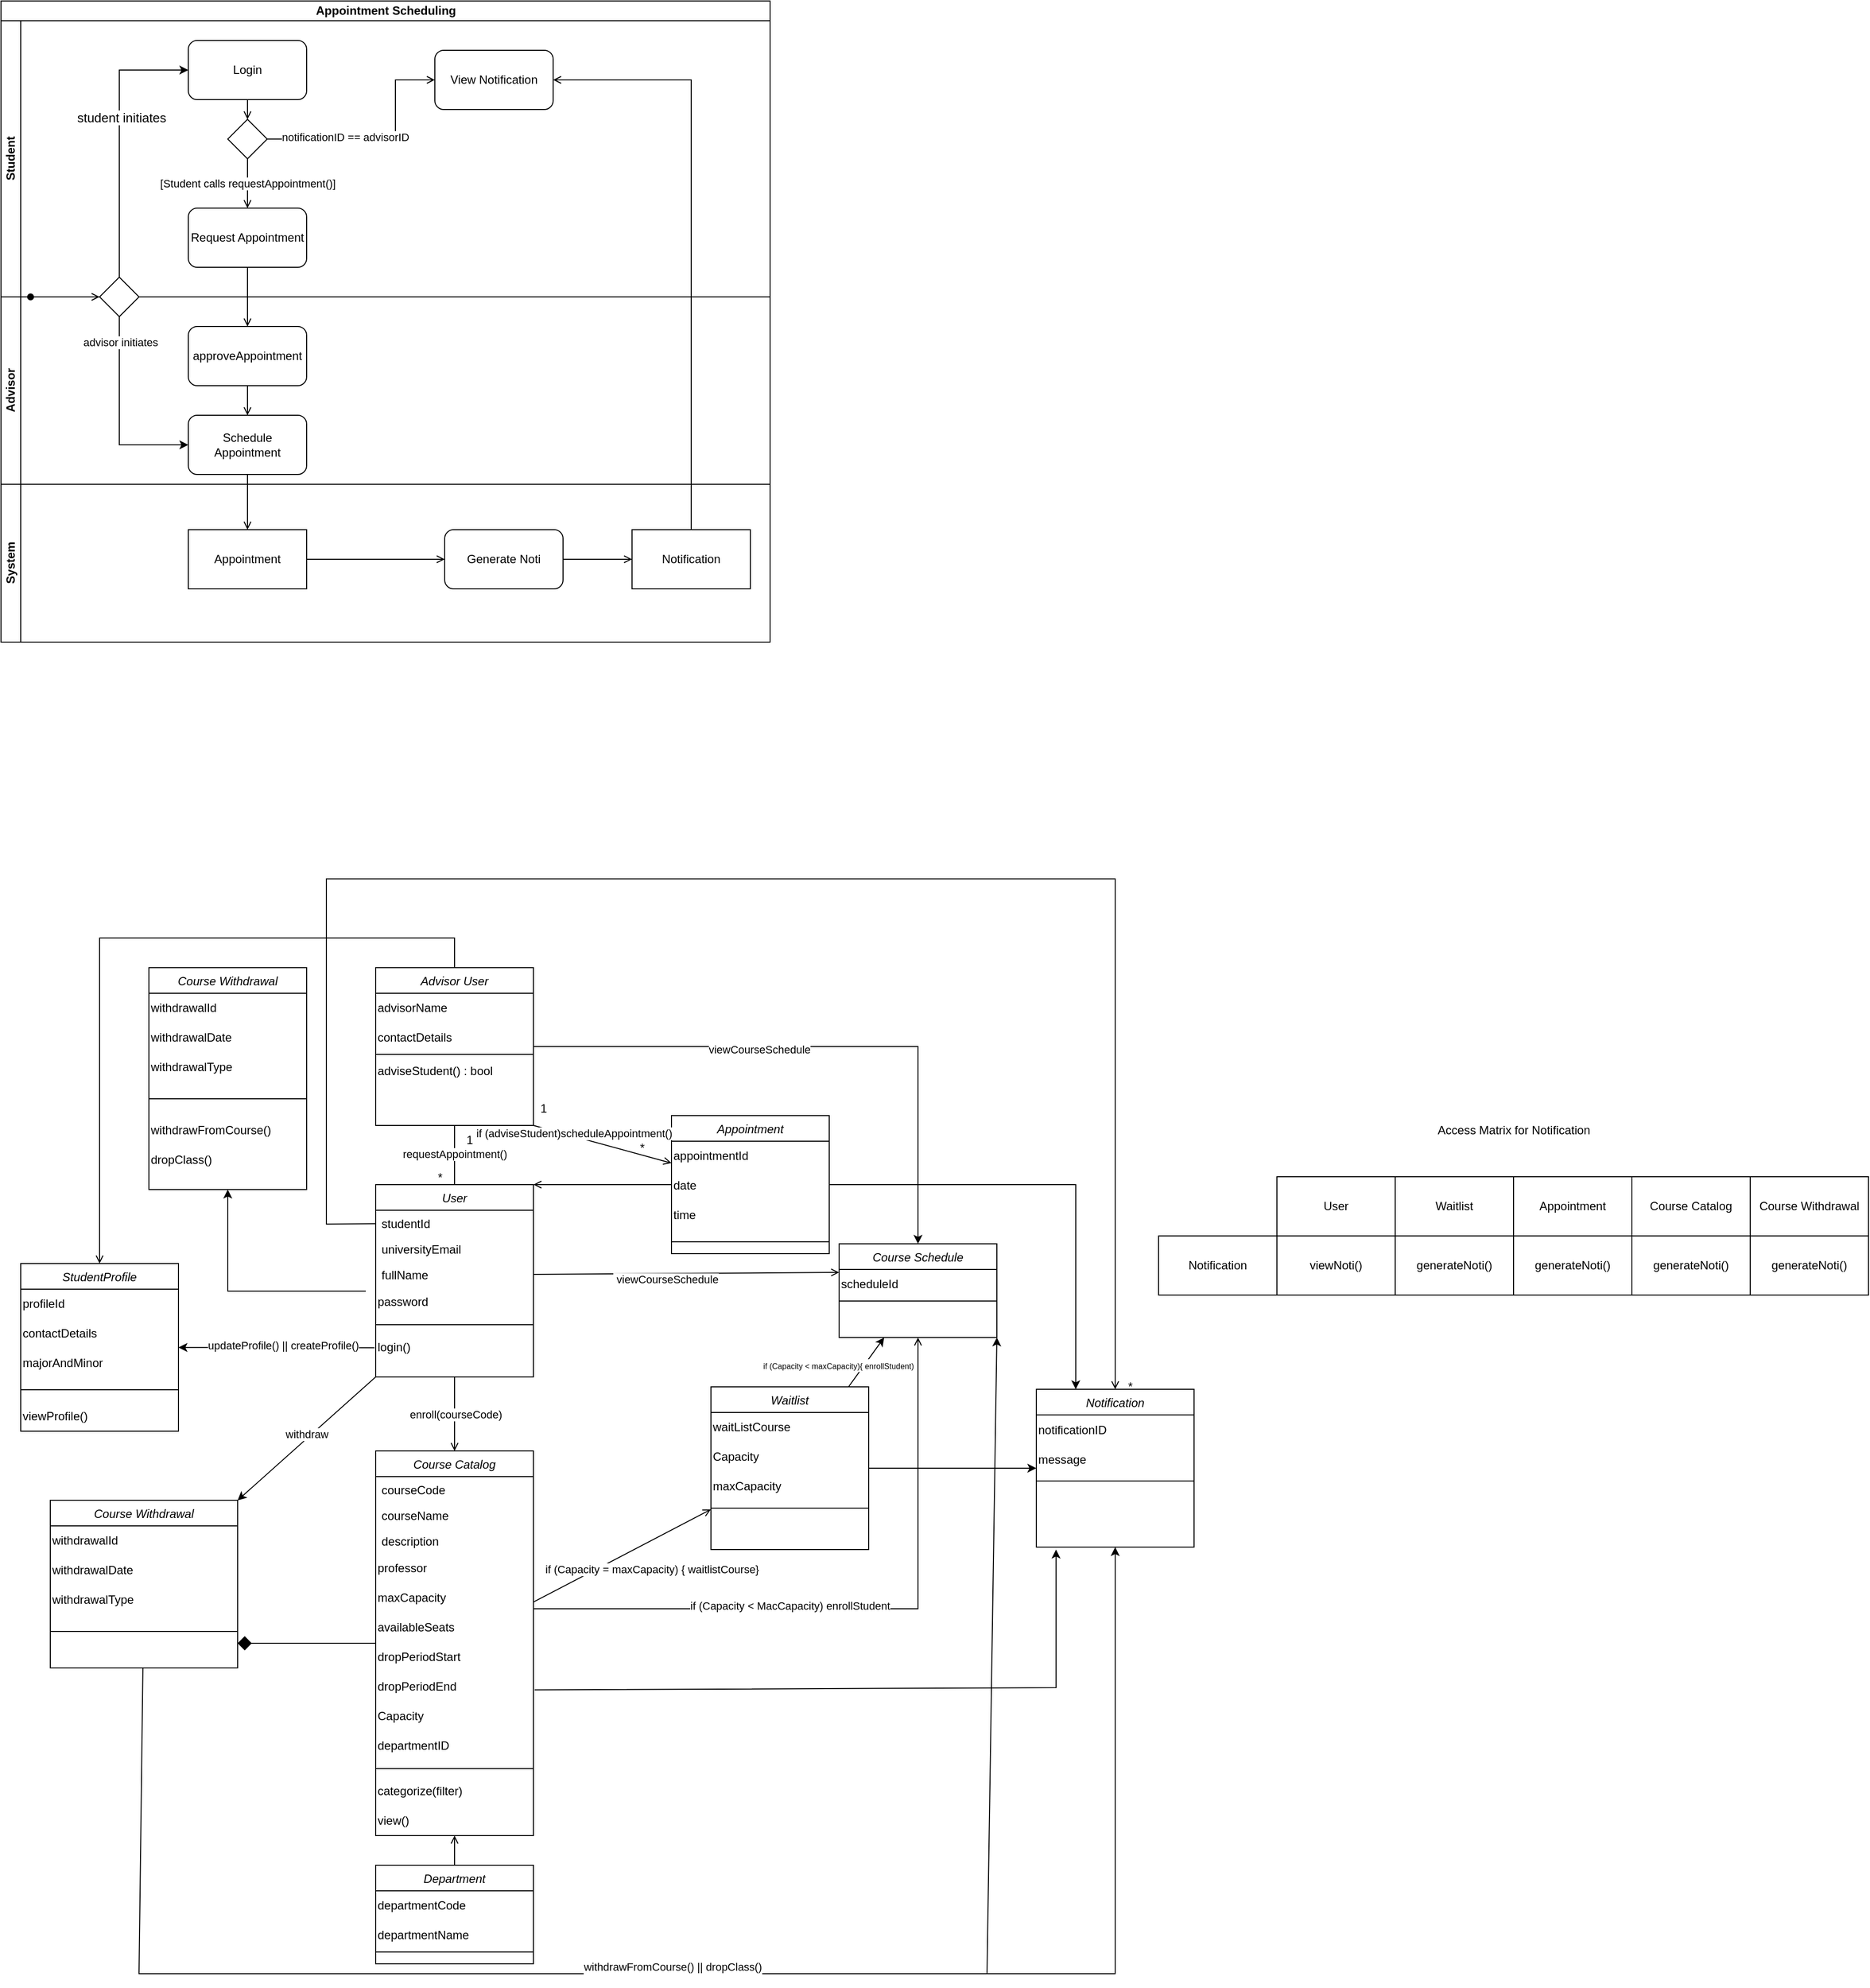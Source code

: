 <mxfile version="22.0.3" type="github">
  <diagram id="C5RBs43oDa-KdzZeNtuy" name="Page-1">
    <mxGraphModel dx="2115" dy="3198" grid="1" gridSize="10" guides="1" tooltips="1" connect="1" arrows="1" fold="1" page="1" pageScale="1" pageWidth="827" pageHeight="1169" math="0" shadow="0">
      <root>
        <mxCell id="WIyWlLk6GJQsqaUBKTNV-0" />
        <mxCell id="WIyWlLk6GJQsqaUBKTNV-1" parent="WIyWlLk6GJQsqaUBKTNV-0" />
        <mxCell id="_iBIzwe4cGZ4-WOvdbni-287" value="Notification" style="whiteSpace=wrap;html=1;" vertex="1" parent="WIyWlLk6GJQsqaUBKTNV-1">
          <mxGeometry x="414" y="-78" width="120" height="60" as="geometry" />
        </mxCell>
        <mxCell id="_iBIzwe4cGZ4-WOvdbni-288" value="User" style="whiteSpace=wrap;html=1;" vertex="1" parent="WIyWlLk6GJQsqaUBKTNV-1">
          <mxGeometry x="534" y="-138" width="120" height="60" as="geometry" />
        </mxCell>
        <mxCell id="_iBIzwe4cGZ4-WOvdbni-292" value="viewNoti()" style="whiteSpace=wrap;html=1;" vertex="1" parent="WIyWlLk6GJQsqaUBKTNV-1">
          <mxGeometry x="534" y="-78" width="120" height="60" as="geometry" />
        </mxCell>
        <mxCell id="_iBIzwe4cGZ4-WOvdbni-293" value="Waitlist" style="whiteSpace=wrap;html=1;" vertex="1" parent="WIyWlLk6GJQsqaUBKTNV-1">
          <mxGeometry x="654" y="-138" width="120" height="60" as="geometry" />
        </mxCell>
        <mxCell id="_iBIzwe4cGZ4-WOvdbni-294" value="generateNoti()" style="whiteSpace=wrap;html=1;" vertex="1" parent="WIyWlLk6GJQsqaUBKTNV-1">
          <mxGeometry x="654" y="-78" width="120" height="60" as="geometry" />
        </mxCell>
        <mxCell id="_iBIzwe4cGZ4-WOvdbni-295" value="Appointment" style="whiteSpace=wrap;html=1;" vertex="1" parent="WIyWlLk6GJQsqaUBKTNV-1">
          <mxGeometry x="774" y="-138" width="120" height="60" as="geometry" />
        </mxCell>
        <mxCell id="_iBIzwe4cGZ4-WOvdbni-296" value="generateNoti()" style="whiteSpace=wrap;html=1;" vertex="1" parent="WIyWlLk6GJQsqaUBKTNV-1">
          <mxGeometry x="774" y="-78" width="120" height="60" as="geometry" />
        </mxCell>
        <mxCell id="_iBIzwe4cGZ4-WOvdbni-297" value="Course Catalog" style="whiteSpace=wrap;html=1;" vertex="1" parent="WIyWlLk6GJQsqaUBKTNV-1">
          <mxGeometry x="894" y="-138" width="120" height="60" as="geometry" />
        </mxCell>
        <mxCell id="_iBIzwe4cGZ4-WOvdbni-298" value="generateNoti()" style="whiteSpace=wrap;html=1;" vertex="1" parent="WIyWlLk6GJQsqaUBKTNV-1">
          <mxGeometry x="894" y="-78" width="120" height="60" as="geometry" />
        </mxCell>
        <mxCell id="_iBIzwe4cGZ4-WOvdbni-305" value="Course Withdrawal" style="whiteSpace=wrap;html=1;" vertex="1" parent="WIyWlLk6GJQsqaUBKTNV-1">
          <mxGeometry x="1014" y="-138" width="120" height="60" as="geometry" />
        </mxCell>
        <mxCell id="_iBIzwe4cGZ4-WOvdbni-306" value="generateNoti()" style="whiteSpace=wrap;html=1;" vertex="1" parent="WIyWlLk6GJQsqaUBKTNV-1">
          <mxGeometry x="1014" y="-78" width="120" height="60" as="geometry" />
        </mxCell>
        <mxCell id="_iBIzwe4cGZ4-WOvdbni-309" value="Access Matrix for Notification" style="text;html=1;align=center;verticalAlign=middle;resizable=0;points=[];autosize=1;strokeColor=none;fillColor=none;" vertex="1" parent="WIyWlLk6GJQsqaUBKTNV-1">
          <mxGeometry x="684" y="-200" width="180" height="30" as="geometry" />
        </mxCell>
        <mxCell id="_iBIzwe4cGZ4-WOvdbni-310" value="Appointment Scheduling" style="swimlane;childLayout=stackLayout;resizeParent=1;resizeParentMax=0;horizontal=1;startSize=20;horizontalStack=0;html=1;" vertex="1" parent="WIyWlLk6GJQsqaUBKTNV-1">
          <mxGeometry x="-760" y="-1330" width="780" height="650" as="geometry" />
        </mxCell>
        <mxCell id="_iBIzwe4cGZ4-WOvdbni-322" value="" style="endArrow=open;html=1;rounded=0;endFill=0;" edge="1" parent="_iBIzwe4cGZ4-WOvdbni-310" source="_iBIzwe4cGZ4-WOvdbni-315" target="_iBIzwe4cGZ4-WOvdbni-321">
          <mxGeometry width="50" height="50" relative="1" as="geometry">
            <mxPoint x="250" y="250" as="sourcePoint" />
            <mxPoint x="370" y="90" as="targetPoint" />
          </mxGeometry>
        </mxCell>
        <mxCell id="_iBIzwe4cGZ4-WOvdbni-330" value="" style="endArrow=open;html=1;rounded=0;endFill=0;" edge="1" parent="_iBIzwe4cGZ4-WOvdbni-310" source="_iBIzwe4cGZ4-WOvdbni-328" target="_iBIzwe4cGZ4-WOvdbni-329">
          <mxGeometry width="50" height="50" relative="1" as="geometry">
            <mxPoint x="340" y="110" as="sourcePoint" />
            <mxPoint x="700" y="70" as="targetPoint" />
            <Array as="points">
              <mxPoint x="700" y="80" />
            </Array>
          </mxGeometry>
        </mxCell>
        <mxCell id="_iBIzwe4cGZ4-WOvdbni-311" value="Student" style="swimlane;startSize=20;horizontal=0;html=1;" vertex="1" parent="_iBIzwe4cGZ4-WOvdbni-310">
          <mxGeometry y="20" width="780" height="280" as="geometry" />
        </mxCell>
        <mxCell id="_iBIzwe4cGZ4-WOvdbni-315" value="Request Appointment" style="rounded=1;whiteSpace=wrap;html=1;" vertex="1" parent="_iBIzwe4cGZ4-WOvdbni-311">
          <mxGeometry x="190" y="190" width="120" height="60" as="geometry" />
        </mxCell>
        <mxCell id="_iBIzwe4cGZ4-WOvdbni-320" value="Login" style="rounded=1;whiteSpace=wrap;html=1;" vertex="1" parent="_iBIzwe4cGZ4-WOvdbni-311">
          <mxGeometry x="190" y="20" width="120" height="60" as="geometry" />
        </mxCell>
        <mxCell id="_iBIzwe4cGZ4-WOvdbni-318" value="" style="endArrow=open;html=1;rounded=0;endFill=0;" edge="1" parent="_iBIzwe4cGZ4-WOvdbni-311" source="_iBIzwe4cGZ4-WOvdbni-320">
          <mxGeometry width="50" height="50" relative="1" as="geometry">
            <mxPoint x="540" y="340" as="sourcePoint" />
            <mxPoint x="250" y="100" as="targetPoint" />
          </mxGeometry>
        </mxCell>
        <mxCell id="_iBIzwe4cGZ4-WOvdbni-329" value="View Notification" style="rounded=1;whiteSpace=wrap;html=1;" vertex="1" parent="_iBIzwe4cGZ4-WOvdbni-311">
          <mxGeometry x="440" y="30" width="120" height="60" as="geometry" />
        </mxCell>
        <mxCell id="_iBIzwe4cGZ4-WOvdbni-332" value="" style="rhombus;whiteSpace=wrap;html=1;" vertex="1" parent="_iBIzwe4cGZ4-WOvdbni-311">
          <mxGeometry x="230" y="100" width="40" height="40" as="geometry" />
        </mxCell>
        <mxCell id="_iBIzwe4cGZ4-WOvdbni-333" value="[Student calls requestAppointment()]" style="endArrow=open;html=1;rounded=0;exitX=0.5;exitY=1;exitDx=0;exitDy=0;endFill=0;" edge="1" parent="_iBIzwe4cGZ4-WOvdbni-311" source="_iBIzwe4cGZ4-WOvdbni-332" target="_iBIzwe4cGZ4-WOvdbni-315">
          <mxGeometry width="50" height="50" relative="1" as="geometry">
            <mxPoint x="350" y="100" as="sourcePoint" />
            <mxPoint x="400" y="100" as="targetPoint" />
            <mxPoint as="offset" />
          </mxGeometry>
        </mxCell>
        <mxCell id="_iBIzwe4cGZ4-WOvdbni-334" value="" style="endArrow=open;html=1;rounded=0;exitX=1;exitY=0.5;exitDx=0;exitDy=0;endFill=0;" edge="1" parent="_iBIzwe4cGZ4-WOvdbni-311" source="_iBIzwe4cGZ4-WOvdbni-332" target="_iBIzwe4cGZ4-WOvdbni-329">
          <mxGeometry width="50" height="50" relative="1" as="geometry">
            <mxPoint x="360" y="110" as="sourcePoint" />
            <mxPoint x="400" y="50" as="targetPoint" />
            <Array as="points">
              <mxPoint x="400" y="120" />
              <mxPoint x="400" y="60" />
            </Array>
          </mxGeometry>
        </mxCell>
        <mxCell id="_iBIzwe4cGZ4-WOvdbni-335" value="notificationID == advisorID" style="edgeLabel;html=1;align=center;verticalAlign=middle;resizable=0;points=[];" vertex="1" connectable="0" parent="_iBIzwe4cGZ4-WOvdbni-334">
          <mxGeometry x="-0.315" y="2" relative="1" as="geometry">
            <mxPoint as="offset" />
          </mxGeometry>
        </mxCell>
        <mxCell id="_iBIzwe4cGZ4-WOvdbni-312" value="Advisor" style="swimlane;startSize=20;horizontal=0;html=1;" vertex="1" parent="_iBIzwe4cGZ4-WOvdbni-310">
          <mxGeometry y="300" width="780" height="190" as="geometry" />
        </mxCell>
        <mxCell id="_iBIzwe4cGZ4-WOvdbni-321" value="approveAppointment" style="rounded=1;whiteSpace=wrap;html=1;" vertex="1" parent="_iBIzwe4cGZ4-WOvdbni-312">
          <mxGeometry x="190" y="30" width="120" height="60" as="geometry" />
        </mxCell>
        <mxCell id="_iBIzwe4cGZ4-WOvdbni-314" value="" style="endArrow=open;html=1;rounded=0;startArrow=oval;startFill=1;endFill=0;" edge="1" parent="_iBIzwe4cGZ4-WOvdbni-312">
          <mxGeometry width="50" height="50" relative="1" as="geometry">
            <mxPoint x="30" as="sourcePoint" />
            <mxPoint x="100" as="targetPoint" />
          </mxGeometry>
        </mxCell>
        <mxCell id="_iBIzwe4cGZ4-WOvdbni-452" value="" style="rhombus;whiteSpace=wrap;html=1;" vertex="1" parent="_iBIzwe4cGZ4-WOvdbni-312">
          <mxGeometry x="100" y="-20" width="40" height="40" as="geometry" />
        </mxCell>
        <mxCell id="_iBIzwe4cGZ4-WOvdbni-455" value="" style="endArrow=classic;html=1;rounded=0;exitX=0.5;exitY=1;exitDx=0;exitDy=0;" edge="1" parent="_iBIzwe4cGZ4-WOvdbni-312" source="_iBIzwe4cGZ4-WOvdbni-452" target="_iBIzwe4cGZ4-WOvdbni-459">
          <mxGeometry width="50" height="50" relative="1" as="geometry">
            <mxPoint x="450" y="-10" as="sourcePoint" />
            <mxPoint x="150" y="70" as="targetPoint" />
            <Array as="points">
              <mxPoint x="120" y="150" />
            </Array>
          </mxGeometry>
        </mxCell>
        <mxCell id="_iBIzwe4cGZ4-WOvdbni-456" value="advisor initiates" style="edgeLabel;html=1;align=center;verticalAlign=middle;resizable=0;points=[];" vertex="1" connectable="0" parent="_iBIzwe4cGZ4-WOvdbni-455">
          <mxGeometry x="-0.742" y="1" relative="1" as="geometry">
            <mxPoint as="offset" />
          </mxGeometry>
        </mxCell>
        <mxCell id="_iBIzwe4cGZ4-WOvdbni-459" value="Schedule Appointment" style="rounded=1;whiteSpace=wrap;html=1;" vertex="1" parent="_iBIzwe4cGZ4-WOvdbni-312">
          <mxGeometry x="190" y="120" width="120" height="60" as="geometry" />
        </mxCell>
        <mxCell id="_iBIzwe4cGZ4-WOvdbni-323" value="" style="endArrow=open;html=1;rounded=0;endFill=0;" edge="1" parent="_iBIzwe4cGZ4-WOvdbni-312" source="_iBIzwe4cGZ4-WOvdbni-321" target="_iBIzwe4cGZ4-WOvdbni-459">
          <mxGeometry width="50" height="50" relative="1" as="geometry">
            <mxPoint x="340" y="80" as="sourcePoint" />
            <mxPoint x="250" y="120" as="targetPoint" />
          </mxGeometry>
        </mxCell>
        <mxCell id="_iBIzwe4cGZ4-WOvdbni-313" value="System" style="swimlane;startSize=20;horizontal=0;html=1;" vertex="1" parent="_iBIzwe4cGZ4-WOvdbni-310">
          <mxGeometry y="490" width="780" height="160" as="geometry" />
        </mxCell>
        <mxCell id="_iBIzwe4cGZ4-WOvdbni-324" value="Appointment" style="rounded=0;whiteSpace=wrap;html=1;" vertex="1" parent="_iBIzwe4cGZ4-WOvdbni-313">
          <mxGeometry x="190" y="46" width="120" height="60" as="geometry" />
        </mxCell>
        <mxCell id="_iBIzwe4cGZ4-WOvdbni-326" value="Generate Noti" style="rounded=1;whiteSpace=wrap;html=1;" vertex="1" parent="_iBIzwe4cGZ4-WOvdbni-313">
          <mxGeometry x="450" y="46" width="120" height="60" as="geometry" />
        </mxCell>
        <mxCell id="_iBIzwe4cGZ4-WOvdbni-328" value="Notification" style="whiteSpace=wrap;html=1;" vertex="1" parent="_iBIzwe4cGZ4-WOvdbni-313">
          <mxGeometry x="640" y="46" width="120" height="60" as="geometry" />
        </mxCell>
        <mxCell id="_iBIzwe4cGZ4-WOvdbni-325" value="" style="endArrow=open;html=1;rounded=0;exitX=1;exitY=0.5;exitDx=0;exitDy=0;endFill=0;entryX=0;entryY=0.5;entryDx=0;entryDy=0;" edge="1" parent="_iBIzwe4cGZ4-WOvdbni-313" source="_iBIzwe4cGZ4-WOvdbni-324" target="_iBIzwe4cGZ4-WOvdbni-326">
          <mxGeometry width="50" height="50" relative="1" as="geometry">
            <mxPoint x="580" y="-44" as="sourcePoint" />
            <mxPoint x="450" y="56" as="targetPoint" />
          </mxGeometry>
        </mxCell>
        <mxCell id="_iBIzwe4cGZ4-WOvdbni-327" value="" style="endArrow=open;html=1;rounded=0;exitX=1;exitY=0.5;exitDx=0;exitDy=0;endFill=0;entryX=0;entryY=0.5;entryDx=0;entryDy=0;" edge="1" parent="_iBIzwe4cGZ4-WOvdbni-313" source="_iBIzwe4cGZ4-WOvdbni-326" target="_iBIzwe4cGZ4-WOvdbni-328">
          <mxGeometry width="50" height="50" relative="1" as="geometry">
            <mxPoint x="580" y="36" as="sourcePoint" />
            <mxPoint x="640" y="56" as="targetPoint" />
          </mxGeometry>
        </mxCell>
        <mxCell id="_iBIzwe4cGZ4-WOvdbni-453" value="" style="endArrow=classic;html=1;rounded=0;exitX=0.5;exitY=0;exitDx=0;exitDy=0;" edge="1" parent="_iBIzwe4cGZ4-WOvdbni-310" source="_iBIzwe4cGZ4-WOvdbni-452" target="_iBIzwe4cGZ4-WOvdbni-320">
          <mxGeometry width="50" height="50" relative="1" as="geometry">
            <mxPoint x="450" y="300" as="sourcePoint" />
            <mxPoint x="120" y="60" as="targetPoint" />
            <Array as="points">
              <mxPoint x="120" y="70" />
            </Array>
          </mxGeometry>
        </mxCell>
        <mxCell id="_iBIzwe4cGZ4-WOvdbni-454" value="&lt;font style=&quot;font-size: 13px;&quot;&gt;student initiates&lt;/font&gt;" style="edgeLabel;html=1;align=center;verticalAlign=middle;resizable=0;points=[];" vertex="1" connectable="0" parent="_iBIzwe4cGZ4-WOvdbni-453">
          <mxGeometry x="0.161" y="-2" relative="1" as="geometry">
            <mxPoint as="offset" />
          </mxGeometry>
        </mxCell>
        <mxCell id="_iBIzwe4cGZ4-WOvdbni-461" value="" style="endArrow=open;html=1;rounded=0;endFill=0;" edge="1" parent="_iBIzwe4cGZ4-WOvdbni-310" source="_iBIzwe4cGZ4-WOvdbni-459" target="_iBIzwe4cGZ4-WOvdbni-324">
          <mxGeometry width="50" height="50" relative="1" as="geometry">
            <mxPoint x="249.5" y="490" as="sourcePoint" />
            <mxPoint x="249.5" y="550" as="targetPoint" />
          </mxGeometry>
        </mxCell>
        <mxCell id="_iBIzwe4cGZ4-WOvdbni-337" value="User" style="swimlane;fontStyle=2;align=center;verticalAlign=top;childLayout=stackLayout;horizontal=1;startSize=26;horizontalStack=0;resizeParent=1;resizeLast=0;collapsible=1;marginBottom=0;rounded=0;shadow=0;strokeWidth=1;" vertex="1" parent="WIyWlLk6GJQsqaUBKTNV-1">
          <mxGeometry x="-380" y="-130" width="160" height="195" as="geometry">
            <mxRectangle x="230" y="140" width="160" height="26" as="alternateBounds" />
          </mxGeometry>
        </mxCell>
        <mxCell id="_iBIzwe4cGZ4-WOvdbni-338" value="studentId" style="text;align=left;verticalAlign=top;spacingLeft=4;spacingRight=4;overflow=hidden;rotatable=0;points=[[0,0.5],[1,0.5]];portConstraint=eastwest;" vertex="1" parent="_iBIzwe4cGZ4-WOvdbni-337">
          <mxGeometry y="26" width="160" height="26" as="geometry" />
        </mxCell>
        <mxCell id="_iBIzwe4cGZ4-WOvdbni-339" value="universityEmail" style="text;align=left;verticalAlign=top;spacingLeft=4;spacingRight=4;overflow=hidden;rotatable=0;points=[[0,0.5],[1,0.5]];portConstraint=eastwest;rounded=0;shadow=0;html=0;" vertex="1" parent="_iBIzwe4cGZ4-WOvdbni-337">
          <mxGeometry y="52" width="160" height="26" as="geometry" />
        </mxCell>
        <mxCell id="_iBIzwe4cGZ4-WOvdbni-340" value="fullName" style="text;align=left;verticalAlign=top;spacingLeft=4;spacingRight=4;overflow=hidden;rotatable=0;points=[[0,0.5],[1,0.5]];portConstraint=eastwest;rounded=0;shadow=0;html=0;" vertex="1" parent="_iBIzwe4cGZ4-WOvdbni-337">
          <mxGeometry y="78" width="160" height="26" as="geometry" />
        </mxCell>
        <mxCell id="_iBIzwe4cGZ4-WOvdbni-341" value="password" style="text;html=1;align=left;verticalAlign=middle;resizable=0;points=[];autosize=1;strokeColor=none;fillColor=none;" vertex="1" parent="_iBIzwe4cGZ4-WOvdbni-337">
          <mxGeometry y="104" width="160" height="30" as="geometry" />
        </mxCell>
        <mxCell id="_iBIzwe4cGZ4-WOvdbni-342" value="" style="line;html=1;strokeWidth=1;align=left;verticalAlign=middle;spacingTop=-1;spacingLeft=3;spacingRight=3;rotatable=0;labelPosition=right;points=[];portConstraint=eastwest;" vertex="1" parent="_iBIzwe4cGZ4-WOvdbni-337">
          <mxGeometry y="134" width="160" height="16" as="geometry" />
        </mxCell>
        <mxCell id="_iBIzwe4cGZ4-WOvdbni-343" value="login()" style="text;html=1;align=left;verticalAlign=middle;resizable=0;points=[];autosize=1;strokeColor=none;fillColor=none;" vertex="1" parent="_iBIzwe4cGZ4-WOvdbni-337">
          <mxGeometry y="150" width="160" height="30" as="geometry" />
        </mxCell>
        <mxCell id="_iBIzwe4cGZ4-WOvdbni-344" value="Advisor User" style="swimlane;fontStyle=2;align=center;verticalAlign=top;childLayout=stackLayout;horizontal=1;startSize=26;horizontalStack=0;resizeParent=1;resizeLast=0;collapsible=1;marginBottom=0;rounded=0;shadow=0;strokeWidth=1;" vertex="1" parent="WIyWlLk6GJQsqaUBKTNV-1">
          <mxGeometry x="-380" y="-350" width="160" height="160" as="geometry">
            <mxRectangle x="230" y="140" width="160" height="26" as="alternateBounds" />
          </mxGeometry>
        </mxCell>
        <mxCell id="_iBIzwe4cGZ4-WOvdbni-345" value="advisorName" style="text;html=1;align=left;verticalAlign=middle;resizable=0;points=[];autosize=1;strokeColor=none;fillColor=none;" vertex="1" parent="_iBIzwe4cGZ4-WOvdbni-344">
          <mxGeometry y="26" width="160" height="30" as="geometry" />
        </mxCell>
        <mxCell id="_iBIzwe4cGZ4-WOvdbni-346" value="contactDetails" style="text;html=1;align=left;verticalAlign=middle;resizable=0;points=[];autosize=1;strokeColor=none;fillColor=none;" vertex="1" parent="_iBIzwe4cGZ4-WOvdbni-344">
          <mxGeometry y="56" width="160" height="30" as="geometry" />
        </mxCell>
        <mxCell id="_iBIzwe4cGZ4-WOvdbni-347" value="" style="line;html=1;strokeWidth=1;align=left;verticalAlign=middle;spacingTop=-1;spacingLeft=3;spacingRight=3;rotatable=0;labelPosition=right;points=[];portConstraint=eastwest;" vertex="1" parent="_iBIzwe4cGZ4-WOvdbni-344">
          <mxGeometry y="86" width="160" height="4" as="geometry" />
        </mxCell>
        <mxCell id="_iBIzwe4cGZ4-WOvdbni-348" value="adviseStudent() : bool" style="text;html=1;align=left;verticalAlign=middle;resizable=0;points=[];autosize=1;strokeColor=none;fillColor=none;" vertex="1" parent="_iBIzwe4cGZ4-WOvdbni-344">
          <mxGeometry y="90" width="160" height="30" as="geometry" />
        </mxCell>
        <mxCell id="_iBIzwe4cGZ4-WOvdbni-349" value="" style="endArrow=none;html=1;rounded=0;endFill=0;" edge="1" parent="WIyWlLk6GJQsqaUBKTNV-1" source="_iBIzwe4cGZ4-WOvdbni-337" target="_iBIzwe4cGZ4-WOvdbni-344">
          <mxGeometry width="50" height="50" relative="1" as="geometry">
            <mxPoint x="-330" y="-140" as="sourcePoint" />
            <mxPoint x="-300.83" y="-210" as="targetPoint" />
          </mxGeometry>
        </mxCell>
        <mxCell id="_iBIzwe4cGZ4-WOvdbni-350" value="requestAppointment()" style="edgeLabel;html=1;align=center;verticalAlign=middle;resizable=0;points=[];" vertex="1" connectable="0" parent="_iBIzwe4cGZ4-WOvdbni-349">
          <mxGeometry x="0.041" relative="1" as="geometry">
            <mxPoint as="offset" />
          </mxGeometry>
        </mxCell>
        <mxCell id="_iBIzwe4cGZ4-WOvdbni-351" value="1" style="text;html=1;align=center;verticalAlign=middle;resizable=0;points=[];autosize=1;strokeColor=none;fillColor=none;" vertex="1" parent="WIyWlLk6GJQsqaUBKTNV-1">
          <mxGeometry x="-300" y="-190" width="30" height="30" as="geometry" />
        </mxCell>
        <mxCell id="_iBIzwe4cGZ4-WOvdbni-352" value="Course Schedule" style="swimlane;fontStyle=2;align=center;verticalAlign=top;childLayout=stackLayout;horizontal=1;startSize=26;horizontalStack=0;resizeParent=1;resizeLast=0;collapsible=1;marginBottom=0;rounded=0;shadow=0;strokeWidth=1;" vertex="1" parent="WIyWlLk6GJQsqaUBKTNV-1">
          <mxGeometry x="90" y="-70" width="160" height="95" as="geometry">
            <mxRectangle x="230" y="140" width="160" height="26" as="alternateBounds" />
          </mxGeometry>
        </mxCell>
        <mxCell id="_iBIzwe4cGZ4-WOvdbni-353" value="scheduleId" style="text;html=1;align=left;verticalAlign=middle;resizable=0;points=[];autosize=1;strokeColor=none;fillColor=none;" vertex="1" parent="_iBIzwe4cGZ4-WOvdbni-352">
          <mxGeometry y="26" width="160" height="30" as="geometry" />
        </mxCell>
        <mxCell id="_iBIzwe4cGZ4-WOvdbni-354" value="" style="line;html=1;strokeWidth=1;align=left;verticalAlign=middle;spacingTop=-1;spacingLeft=3;spacingRight=3;rotatable=0;labelPosition=right;points=[];portConstraint=eastwest;" vertex="1" parent="_iBIzwe4cGZ4-WOvdbni-352">
          <mxGeometry y="56" width="160" height="4" as="geometry" />
        </mxCell>
        <mxCell id="_iBIzwe4cGZ4-WOvdbni-356" value="" style="endArrow=open;html=1;rounded=0;endFill=0;exitX=1;exitY=0.5;exitDx=0;exitDy=0;" edge="1" parent="WIyWlLk6GJQsqaUBKTNV-1" source="_iBIzwe4cGZ4-WOvdbni-340">
          <mxGeometry width="50" height="50" relative="1" as="geometry">
            <mxPoint x="40" y="-17" as="sourcePoint" />
            <mxPoint x="90" y="-41" as="targetPoint" />
            <Array as="points" />
          </mxGeometry>
        </mxCell>
        <mxCell id="_iBIzwe4cGZ4-WOvdbni-357" value="&amp;nbsp;viewCourseSchedule" style="edgeLabel;html=1;align=center;verticalAlign=middle;resizable=0;points=[];" vertex="1" connectable="0" parent="_iBIzwe4cGZ4-WOvdbni-356">
          <mxGeometry x="-0.137" y="-6" relative="1" as="geometry">
            <mxPoint as="offset" />
          </mxGeometry>
        </mxCell>
        <mxCell id="_iBIzwe4cGZ4-WOvdbni-359" value="" style="endArrow=classic;html=1;rounded=0;" edge="1" parent="WIyWlLk6GJQsqaUBKTNV-1" source="_iBIzwe4cGZ4-WOvdbni-344" target="_iBIzwe4cGZ4-WOvdbni-352">
          <mxGeometry width="50" height="50" relative="1" as="geometry">
            <mxPoint x="-170" y="-251.818" as="sourcePoint" />
            <mxPoint x="-30" y="-200" as="targetPoint" />
            <Array as="points">
              <mxPoint x="170" y="-270" />
            </Array>
          </mxGeometry>
        </mxCell>
        <mxCell id="_iBIzwe4cGZ4-WOvdbni-466" value="viewCourseSchedule" style="edgeLabel;html=1;align=center;verticalAlign=middle;resizable=0;points=[];" vertex="1" connectable="0" parent="_iBIzwe4cGZ4-WOvdbni-359">
          <mxGeometry x="-0.224" y="-3" relative="1" as="geometry">
            <mxPoint as="offset" />
          </mxGeometry>
        </mxCell>
        <mxCell id="_iBIzwe4cGZ4-WOvdbni-360" value="Course Catalog" style="swimlane;fontStyle=2;align=center;verticalAlign=top;childLayout=stackLayout;horizontal=1;startSize=26;horizontalStack=0;resizeParent=1;resizeLast=0;collapsible=1;marginBottom=0;rounded=0;shadow=0;strokeWidth=1;" vertex="1" parent="WIyWlLk6GJQsqaUBKTNV-1">
          <mxGeometry x="-380" y="140" width="160" height="390" as="geometry">
            <mxRectangle x="230" y="140" width="160" height="26" as="alternateBounds" />
          </mxGeometry>
        </mxCell>
        <mxCell id="_iBIzwe4cGZ4-WOvdbni-361" value="courseCode" style="text;align=left;verticalAlign=top;spacingLeft=4;spacingRight=4;overflow=hidden;rotatable=0;points=[[0,0.5],[1,0.5]];portConstraint=eastwest;" vertex="1" parent="_iBIzwe4cGZ4-WOvdbni-360">
          <mxGeometry y="26" width="160" height="26" as="geometry" />
        </mxCell>
        <mxCell id="_iBIzwe4cGZ4-WOvdbni-362" value="courseName" style="text;align=left;verticalAlign=top;spacingLeft=4;spacingRight=4;overflow=hidden;rotatable=0;points=[[0,0.5],[1,0.5]];portConstraint=eastwest;rounded=0;shadow=0;html=0;" vertex="1" parent="_iBIzwe4cGZ4-WOvdbni-360">
          <mxGeometry y="52" width="160" height="26" as="geometry" />
        </mxCell>
        <mxCell id="_iBIzwe4cGZ4-WOvdbni-363" value="description" style="text;align=left;verticalAlign=top;spacingLeft=4;spacingRight=4;overflow=hidden;rotatable=0;points=[[0,0.5],[1,0.5]];portConstraint=eastwest;rounded=0;shadow=0;html=0;" vertex="1" parent="_iBIzwe4cGZ4-WOvdbni-360">
          <mxGeometry y="78" width="160" height="26" as="geometry" />
        </mxCell>
        <mxCell id="_iBIzwe4cGZ4-WOvdbni-364" value="professor" style="text;html=1;align=left;verticalAlign=middle;resizable=0;points=[];autosize=1;strokeColor=none;fillColor=none;" vertex="1" parent="_iBIzwe4cGZ4-WOvdbni-360">
          <mxGeometry y="104" width="160" height="30" as="geometry" />
        </mxCell>
        <mxCell id="_iBIzwe4cGZ4-WOvdbni-365" value="maxCapacity" style="text;html=1;align=left;verticalAlign=middle;resizable=0;points=[];autosize=1;strokeColor=none;fillColor=none;" vertex="1" parent="_iBIzwe4cGZ4-WOvdbni-360">
          <mxGeometry y="134" width="160" height="30" as="geometry" />
        </mxCell>
        <mxCell id="_iBIzwe4cGZ4-WOvdbni-366" value="availableSeats" style="text;html=1;align=left;verticalAlign=middle;resizable=0;points=[];autosize=1;strokeColor=none;fillColor=none;" vertex="1" parent="_iBIzwe4cGZ4-WOvdbni-360">
          <mxGeometry y="164" width="160" height="30" as="geometry" />
        </mxCell>
        <mxCell id="_iBIzwe4cGZ4-WOvdbni-367" value="dropPeriodStart" style="text;html=1;align=left;verticalAlign=middle;resizable=0;points=[];autosize=1;strokeColor=none;fillColor=none;" vertex="1" parent="_iBIzwe4cGZ4-WOvdbni-360">
          <mxGeometry y="194" width="160" height="30" as="geometry" />
        </mxCell>
        <mxCell id="_iBIzwe4cGZ4-WOvdbni-368" value="dropPeriodEnd" style="text;html=1;align=left;verticalAlign=middle;resizable=0;points=[];autosize=1;strokeColor=none;fillColor=none;" vertex="1" parent="_iBIzwe4cGZ4-WOvdbni-360">
          <mxGeometry y="224" width="160" height="30" as="geometry" />
        </mxCell>
        <mxCell id="_iBIzwe4cGZ4-WOvdbni-369" value="Capacity" style="text;html=1;align=left;verticalAlign=middle;resizable=0;points=[];autosize=1;strokeColor=none;fillColor=none;" vertex="1" parent="_iBIzwe4cGZ4-WOvdbni-360">
          <mxGeometry y="254" width="160" height="30" as="geometry" />
        </mxCell>
        <mxCell id="_iBIzwe4cGZ4-WOvdbni-451" value="departmentID" style="text;html=1;align=left;verticalAlign=middle;resizable=0;points=[];autosize=1;strokeColor=none;fillColor=none;" vertex="1" parent="_iBIzwe4cGZ4-WOvdbni-360">
          <mxGeometry y="284" width="160" height="30" as="geometry" />
        </mxCell>
        <mxCell id="_iBIzwe4cGZ4-WOvdbni-370" value="" style="line;html=1;strokeWidth=1;align=left;verticalAlign=middle;spacingTop=-1;spacingLeft=3;spacingRight=3;rotatable=0;labelPosition=right;points=[];portConstraint=eastwest;" vertex="1" parent="_iBIzwe4cGZ4-WOvdbni-360">
          <mxGeometry y="314" width="160" height="16" as="geometry" />
        </mxCell>
        <mxCell id="_iBIzwe4cGZ4-WOvdbni-371" value="categorize(filter)" style="text;html=1;align=left;verticalAlign=middle;resizable=0;points=[];autosize=1;strokeColor=none;fillColor=none;" vertex="1" parent="_iBIzwe4cGZ4-WOvdbni-360">
          <mxGeometry y="330" width="160" height="30" as="geometry" />
        </mxCell>
        <mxCell id="_iBIzwe4cGZ4-WOvdbni-462" value="view()" style="text;html=1;align=left;verticalAlign=middle;resizable=0;points=[];autosize=1;strokeColor=none;fillColor=none;" vertex="1" parent="_iBIzwe4cGZ4-WOvdbni-360">
          <mxGeometry y="360" width="160" height="30" as="geometry" />
        </mxCell>
        <mxCell id="_iBIzwe4cGZ4-WOvdbni-372" value="" style="endArrow=open;html=1;rounded=0;endFill=0;" edge="1" parent="WIyWlLk6GJQsqaUBKTNV-1" source="_iBIzwe4cGZ4-WOvdbni-337" target="_iBIzwe4cGZ4-WOvdbni-360">
          <mxGeometry width="50" height="50" relative="1" as="geometry">
            <mxPoint x="-640" y="10" as="sourcePoint" />
            <mxPoint x="-390" y="45" as="targetPoint" />
          </mxGeometry>
        </mxCell>
        <mxCell id="_iBIzwe4cGZ4-WOvdbni-373" value="enroll(courseCode)" style="edgeLabel;html=1;align=center;verticalAlign=middle;resizable=0;points=[];" vertex="1" connectable="0" parent="_iBIzwe4cGZ4-WOvdbni-372">
          <mxGeometry x="0.016" y="1" relative="1" as="geometry">
            <mxPoint as="offset" />
          </mxGeometry>
        </mxCell>
        <mxCell id="_iBIzwe4cGZ4-WOvdbni-378" value="" style="endArrow=open;html=1;rounded=0;endFill=0;" edge="1" parent="WIyWlLk6GJQsqaUBKTNV-1" target="_iBIzwe4cGZ4-WOvdbni-352">
          <mxGeometry width="50" height="50" relative="1" as="geometry">
            <mxPoint x="-220" y="300" as="sourcePoint" />
            <mxPoint x="-110" y="160" as="targetPoint" />
            <Array as="points">
              <mxPoint x="170" y="300" />
            </Array>
          </mxGeometry>
        </mxCell>
        <mxCell id="_iBIzwe4cGZ4-WOvdbni-379" value="if (Capacity &amp;lt; MacCapacity) enrollStudent" style="edgeLabel;html=1;align=center;verticalAlign=middle;resizable=0;points=[];" vertex="1" connectable="0" parent="_iBIzwe4cGZ4-WOvdbni-378">
          <mxGeometry x="0.083" y="3" relative="1" as="geometry">
            <mxPoint x="-100" as="offset" />
          </mxGeometry>
        </mxCell>
        <mxCell id="_iBIzwe4cGZ4-WOvdbni-380" value="Course Withdrawal" style="swimlane;fontStyle=2;align=center;verticalAlign=top;childLayout=stackLayout;horizontal=1;startSize=26;horizontalStack=0;resizeParent=1;resizeLast=0;collapsible=1;marginBottom=0;rounded=0;shadow=0;strokeWidth=1;" vertex="1" parent="WIyWlLk6GJQsqaUBKTNV-1">
          <mxGeometry x="-610" y="-350" width="160" height="225" as="geometry">
            <mxRectangle x="230" y="140" width="160" height="26" as="alternateBounds" />
          </mxGeometry>
        </mxCell>
        <mxCell id="_iBIzwe4cGZ4-WOvdbni-381" value="withdrawalId" style="text;html=1;align=left;verticalAlign=middle;resizable=0;points=[];autosize=1;strokeColor=none;fillColor=none;" vertex="1" parent="_iBIzwe4cGZ4-WOvdbni-380">
          <mxGeometry y="26" width="160" height="30" as="geometry" />
        </mxCell>
        <mxCell id="_iBIzwe4cGZ4-WOvdbni-382" value="withdrawalDate" style="text;html=1;align=left;verticalAlign=middle;resizable=0;points=[];autosize=1;strokeColor=none;fillColor=none;" vertex="1" parent="_iBIzwe4cGZ4-WOvdbni-380">
          <mxGeometry y="56" width="160" height="30" as="geometry" />
        </mxCell>
        <mxCell id="_iBIzwe4cGZ4-WOvdbni-383" value="withdrawalType" style="text;html=1;align=left;verticalAlign=middle;resizable=0;points=[];autosize=1;strokeColor=none;fillColor=none;" vertex="1" parent="_iBIzwe4cGZ4-WOvdbni-380">
          <mxGeometry y="86" width="160" height="30" as="geometry" />
        </mxCell>
        <mxCell id="_iBIzwe4cGZ4-WOvdbni-384" value="" style="line;html=1;strokeWidth=1;align=left;verticalAlign=middle;spacingTop=-1;spacingLeft=3;spacingRight=3;rotatable=0;labelPosition=right;points=[];portConstraint=eastwest;" vertex="1" parent="_iBIzwe4cGZ4-WOvdbni-380">
          <mxGeometry y="116" width="160" height="34" as="geometry" />
        </mxCell>
        <mxCell id="_iBIzwe4cGZ4-WOvdbni-385" value="withdrawFromCourse()" style="text;html=1;align=left;verticalAlign=middle;resizable=0;points=[];autosize=1;strokeColor=none;fillColor=none;" vertex="1" parent="_iBIzwe4cGZ4-WOvdbni-380">
          <mxGeometry y="150" width="160" height="30" as="geometry" />
        </mxCell>
        <mxCell id="_iBIzwe4cGZ4-WOvdbni-386" value="dropClass()" style="text;html=1;align=left;verticalAlign=middle;resizable=0;points=[];autosize=1;strokeColor=none;fillColor=none;" vertex="1" parent="_iBIzwe4cGZ4-WOvdbni-380">
          <mxGeometry y="180" width="160" height="30" as="geometry" />
        </mxCell>
        <mxCell id="_iBIzwe4cGZ4-WOvdbni-388" value="" style="endArrow=classic;html=1;rounded=0;" edge="1" parent="WIyWlLk6GJQsqaUBKTNV-1" target="_iBIzwe4cGZ4-WOvdbni-380">
          <mxGeometry width="50" height="50" relative="1" as="geometry">
            <mxPoint x="-390" y="-22" as="sourcePoint" />
            <mxPoint x="-540" y="-22" as="targetPoint" />
            <Array as="points">
              <mxPoint x="-530" y="-22" />
            </Array>
          </mxGeometry>
        </mxCell>
        <mxCell id="_iBIzwe4cGZ4-WOvdbni-389" value="Course Withdrawal" style="swimlane;fontStyle=2;align=center;verticalAlign=top;childLayout=stackLayout;horizontal=1;startSize=26;horizontalStack=0;resizeParent=1;resizeLast=0;collapsible=1;marginBottom=0;rounded=0;shadow=0;strokeWidth=1;" vertex="1" parent="WIyWlLk6GJQsqaUBKTNV-1">
          <mxGeometry x="-710" y="190" width="190" height="170" as="geometry">
            <mxRectangle x="230" y="140" width="160" height="26" as="alternateBounds" />
          </mxGeometry>
        </mxCell>
        <mxCell id="_iBIzwe4cGZ4-WOvdbni-390" value="withdrawalId" style="text;html=1;align=left;verticalAlign=middle;resizable=0;points=[];autosize=1;strokeColor=none;fillColor=none;" vertex="1" parent="_iBIzwe4cGZ4-WOvdbni-389">
          <mxGeometry y="26" width="190" height="30" as="geometry" />
        </mxCell>
        <mxCell id="_iBIzwe4cGZ4-WOvdbni-391" value="withdrawalDate" style="text;html=1;align=left;verticalAlign=middle;resizable=0;points=[];autosize=1;strokeColor=none;fillColor=none;" vertex="1" parent="_iBIzwe4cGZ4-WOvdbni-389">
          <mxGeometry y="56" width="190" height="30" as="geometry" />
        </mxCell>
        <mxCell id="_iBIzwe4cGZ4-WOvdbni-392" value="withdrawalType" style="text;html=1;align=left;verticalAlign=middle;resizable=0;points=[];autosize=1;strokeColor=none;fillColor=none;" vertex="1" parent="_iBIzwe4cGZ4-WOvdbni-389">
          <mxGeometry y="86" width="190" height="30" as="geometry" />
        </mxCell>
        <mxCell id="_iBIzwe4cGZ4-WOvdbni-393" value="" style="line;html=1;strokeWidth=1;align=left;verticalAlign=middle;spacingTop=-1;spacingLeft=3;spacingRight=3;rotatable=0;labelPosition=right;points=[];portConstraint=eastwest;" vertex="1" parent="_iBIzwe4cGZ4-WOvdbni-389">
          <mxGeometry y="116" width="190" height="34" as="geometry" />
        </mxCell>
        <mxCell id="_iBIzwe4cGZ4-WOvdbni-396" value="" style="endArrow=diamond;html=1;rounded=0;endFill=1;strokeWidth=1;endSize=12;" edge="1" parent="WIyWlLk6GJQsqaUBKTNV-1" source="_iBIzwe4cGZ4-WOvdbni-360">
          <mxGeometry width="50" height="50" relative="1" as="geometry">
            <mxPoint x="-680" y="60" as="sourcePoint" />
            <mxPoint x="-520" y="335" as="targetPoint" />
            <Array as="points" />
          </mxGeometry>
        </mxCell>
        <mxCell id="_iBIzwe4cGZ4-WOvdbni-397" value="Department" style="swimlane;fontStyle=2;align=center;verticalAlign=top;childLayout=stackLayout;horizontal=1;startSize=26;horizontalStack=0;resizeParent=1;resizeLast=0;collapsible=1;marginBottom=0;rounded=0;shadow=0;strokeWidth=1;" vertex="1" parent="WIyWlLk6GJQsqaUBKTNV-1">
          <mxGeometry x="-380" y="560" width="160" height="100" as="geometry">
            <mxRectangle x="230" y="140" width="160" height="26" as="alternateBounds" />
          </mxGeometry>
        </mxCell>
        <mxCell id="_iBIzwe4cGZ4-WOvdbni-398" value="departmentCode" style="text;html=1;align=left;verticalAlign=middle;resizable=0;points=[];autosize=1;strokeColor=none;fillColor=none;" vertex="1" parent="_iBIzwe4cGZ4-WOvdbni-397">
          <mxGeometry y="26" width="160" height="30" as="geometry" />
        </mxCell>
        <mxCell id="_iBIzwe4cGZ4-WOvdbni-399" value="departmentName" style="text;html=1;align=left;verticalAlign=middle;resizable=0;points=[];autosize=1;strokeColor=none;fillColor=none;" vertex="1" parent="_iBIzwe4cGZ4-WOvdbni-397">
          <mxGeometry y="56" width="160" height="30" as="geometry" />
        </mxCell>
        <mxCell id="_iBIzwe4cGZ4-WOvdbni-400" value="" style="line;html=1;strokeWidth=1;align=left;verticalAlign=middle;spacingTop=-1;spacingLeft=3;spacingRight=3;rotatable=0;labelPosition=right;points=[];portConstraint=eastwest;" vertex="1" parent="_iBIzwe4cGZ4-WOvdbni-397">
          <mxGeometry y="86" width="160" height="4" as="geometry" />
        </mxCell>
        <mxCell id="_iBIzwe4cGZ4-WOvdbni-401" value="" style="endArrow=open;html=1;rounded=0;endFill=0;" edge="1" parent="WIyWlLk6GJQsqaUBKTNV-1" source="_iBIzwe4cGZ4-WOvdbni-397" target="_iBIzwe4cGZ4-WOvdbni-360">
          <mxGeometry width="50" height="50" relative="1" as="geometry">
            <mxPoint x="-440" y="548" as="sourcePoint" />
            <mxPoint x="-421" y="448" as="targetPoint" />
          </mxGeometry>
        </mxCell>
        <mxCell id="_iBIzwe4cGZ4-WOvdbni-403" value="StudentProfile" style="swimlane;fontStyle=2;align=center;verticalAlign=top;childLayout=stackLayout;horizontal=1;startSize=26;horizontalStack=0;resizeParent=1;resizeLast=0;collapsible=1;marginBottom=0;rounded=0;shadow=0;strokeWidth=1;" vertex="1" parent="WIyWlLk6GJQsqaUBKTNV-1">
          <mxGeometry x="-740" y="-50" width="160" height="170" as="geometry">
            <mxRectangle x="230" y="140" width="160" height="26" as="alternateBounds" />
          </mxGeometry>
        </mxCell>
        <mxCell id="_iBIzwe4cGZ4-WOvdbni-404" value="profileId" style="text;html=1;align=left;verticalAlign=middle;resizable=0;points=[];autosize=1;strokeColor=none;fillColor=none;" vertex="1" parent="_iBIzwe4cGZ4-WOvdbni-403">
          <mxGeometry y="26" width="160" height="30" as="geometry" />
        </mxCell>
        <mxCell id="_iBIzwe4cGZ4-WOvdbni-405" value="contactDetails" style="text;html=1;align=left;verticalAlign=middle;resizable=0;points=[];autosize=1;strokeColor=none;fillColor=none;" vertex="1" parent="_iBIzwe4cGZ4-WOvdbni-403">
          <mxGeometry y="56" width="160" height="30" as="geometry" />
        </mxCell>
        <mxCell id="_iBIzwe4cGZ4-WOvdbni-406" value="majorAndMinor" style="text;html=1;align=left;verticalAlign=middle;resizable=0;points=[];autosize=1;strokeColor=none;fillColor=none;" vertex="1" parent="_iBIzwe4cGZ4-WOvdbni-403">
          <mxGeometry y="86" width="160" height="30" as="geometry" />
        </mxCell>
        <mxCell id="_iBIzwe4cGZ4-WOvdbni-407" value="" style="line;html=1;strokeWidth=1;align=left;verticalAlign=middle;spacingTop=-1;spacingLeft=3;spacingRight=3;rotatable=0;labelPosition=right;points=[];portConstraint=eastwest;" vertex="1" parent="_iBIzwe4cGZ4-WOvdbni-403">
          <mxGeometry y="116" width="160" height="24" as="geometry" />
        </mxCell>
        <mxCell id="_iBIzwe4cGZ4-WOvdbni-408" value="viewProfile()" style="text;html=1;align=left;verticalAlign=middle;resizable=0;points=[];autosize=1;strokeColor=none;fillColor=none;" vertex="1" parent="_iBIzwe4cGZ4-WOvdbni-403">
          <mxGeometry y="140" width="160" height="30" as="geometry" />
        </mxCell>
        <mxCell id="_iBIzwe4cGZ4-WOvdbni-409" value="" style="endArrow=open;html=1;rounded=0;endFill=0;" edge="1" parent="WIyWlLk6GJQsqaUBKTNV-1" source="_iBIzwe4cGZ4-WOvdbni-344" target="_iBIzwe4cGZ4-WOvdbni-403">
          <mxGeometry width="50" height="50" relative="1" as="geometry">
            <mxPoint x="-310" y="-380" as="sourcePoint" />
            <mxPoint x="-964" y="250" as="targetPoint" />
            <Array as="points">
              <mxPoint x="-300" y="-380" />
              <mxPoint x="-660" y="-380" />
            </Array>
          </mxGeometry>
        </mxCell>
        <mxCell id="_iBIzwe4cGZ4-WOvdbni-410" value="" style="endArrow=classic;html=1;rounded=0;exitX=-0.008;exitY=0.511;exitDx=0;exitDy=0;exitPerimeter=0;" edge="1" parent="WIyWlLk6GJQsqaUBKTNV-1" source="_iBIzwe4cGZ4-WOvdbni-343" target="_iBIzwe4cGZ4-WOvdbni-403">
          <mxGeometry width="50" height="50" relative="1" as="geometry">
            <mxPoint x="-431" y="-10" as="sourcePoint" />
            <mxPoint x="-660" y="280" as="targetPoint" />
          </mxGeometry>
        </mxCell>
        <mxCell id="_iBIzwe4cGZ4-WOvdbni-411" value="updateProfile() || createProfile()" style="edgeLabel;html=1;align=center;verticalAlign=middle;resizable=0;points=[];" vertex="1" connectable="0" parent="_iBIzwe4cGZ4-WOvdbni-410">
          <mxGeometry x="-0.064" y="-2" relative="1" as="geometry">
            <mxPoint as="offset" />
          </mxGeometry>
        </mxCell>
        <mxCell id="_iBIzwe4cGZ4-WOvdbni-412" value="Waitlist" style="swimlane;fontStyle=2;align=center;verticalAlign=top;childLayout=stackLayout;horizontal=1;startSize=26;horizontalStack=0;resizeParent=1;resizeLast=0;collapsible=1;marginBottom=0;rounded=0;shadow=0;strokeWidth=1;" vertex="1" parent="WIyWlLk6GJQsqaUBKTNV-1">
          <mxGeometry x="-40" y="75" width="160" height="165" as="geometry">
            <mxRectangle x="230" y="140" width="160" height="26" as="alternateBounds" />
          </mxGeometry>
        </mxCell>
        <mxCell id="_iBIzwe4cGZ4-WOvdbni-413" value="waitListCourse" style="text;html=1;align=left;verticalAlign=middle;resizable=0;points=[];autosize=1;strokeColor=none;fillColor=none;" vertex="1" parent="_iBIzwe4cGZ4-WOvdbni-412">
          <mxGeometry y="26" width="160" height="30" as="geometry" />
        </mxCell>
        <mxCell id="_iBIzwe4cGZ4-WOvdbni-414" value="Capacity" style="text;html=1;align=left;verticalAlign=middle;resizable=0;points=[];autosize=1;strokeColor=none;fillColor=none;" vertex="1" parent="_iBIzwe4cGZ4-WOvdbni-412">
          <mxGeometry y="56" width="160" height="30" as="geometry" />
        </mxCell>
        <mxCell id="_iBIzwe4cGZ4-WOvdbni-415" value="maxCapacity" style="text;html=1;align=left;verticalAlign=middle;resizable=0;points=[];autosize=1;strokeColor=none;fillColor=none;" vertex="1" parent="_iBIzwe4cGZ4-WOvdbni-412">
          <mxGeometry y="86" width="160" height="30" as="geometry" />
        </mxCell>
        <mxCell id="_iBIzwe4cGZ4-WOvdbni-416" value="" style="line;html=1;strokeWidth=1;align=left;verticalAlign=middle;spacingTop=-1;spacingLeft=3;spacingRight=3;rotatable=0;labelPosition=right;points=[];portConstraint=eastwest;" vertex="1" parent="_iBIzwe4cGZ4-WOvdbni-412">
          <mxGeometry y="116" width="160" height="14" as="geometry" />
        </mxCell>
        <mxCell id="_iBIzwe4cGZ4-WOvdbni-423" value="" style="endArrow=classic;html=1;rounded=0;" edge="1" parent="WIyWlLk6GJQsqaUBKTNV-1" source="_iBIzwe4cGZ4-WOvdbni-412" target="_iBIzwe4cGZ4-WOvdbni-352">
          <mxGeometry width="50" height="50" relative="1" as="geometry">
            <mxPoint x="-470" y="565" as="sourcePoint" />
            <mxPoint x="-200" y="-80" as="targetPoint" />
            <Array as="points" />
          </mxGeometry>
        </mxCell>
        <mxCell id="_iBIzwe4cGZ4-WOvdbni-424" value="&lt;font style=&quot;font-size: 8px;&quot;&gt;if (Capacity &amp;lt; maxCapacity){ enrollStudent)&lt;/font&gt;" style="edgeLabel;html=1;align=center;verticalAlign=middle;resizable=0;points=[];" vertex="1" connectable="0" parent="_iBIzwe4cGZ4-WOvdbni-423">
          <mxGeometry x="0.096" y="3" relative="1" as="geometry">
            <mxPoint x="-28" y="7" as="offset" />
          </mxGeometry>
        </mxCell>
        <mxCell id="_iBIzwe4cGZ4-WOvdbni-425" value="" style="endArrow=open;html=1;rounded=0;endFill=0;" edge="1" parent="WIyWlLk6GJQsqaUBKTNV-1" source="_iBIzwe4cGZ4-WOvdbni-360" target="_iBIzwe4cGZ4-WOvdbni-412">
          <mxGeometry width="50" height="50" relative="1" as="geometry">
            <mxPoint x="-200" y="400" as="sourcePoint" />
            <mxPoint x="-71" y="140" as="targetPoint" />
          </mxGeometry>
        </mxCell>
        <mxCell id="_iBIzwe4cGZ4-WOvdbni-426" value="if (Capacity = maxCapacity) { waitlistCourse}" style="edgeLabel;html=1;align=center;verticalAlign=middle;resizable=0;points=[];" vertex="1" connectable="0" parent="_iBIzwe4cGZ4-WOvdbni-425">
          <mxGeometry x="0.406" relative="1" as="geometry">
            <mxPoint x="-7" y="32" as="offset" />
          </mxGeometry>
        </mxCell>
        <mxCell id="_iBIzwe4cGZ4-WOvdbni-427" value="Appointment" style="swimlane;fontStyle=2;align=center;verticalAlign=top;childLayout=stackLayout;horizontal=1;startSize=26;horizontalStack=0;resizeParent=1;resizeLast=0;collapsible=1;marginBottom=0;rounded=0;shadow=0;strokeWidth=1;" vertex="1" parent="WIyWlLk6GJQsqaUBKTNV-1">
          <mxGeometry x="-80" y="-200" width="160" height="140" as="geometry">
            <mxRectangle x="230" y="140" width="160" height="26" as="alternateBounds" />
          </mxGeometry>
        </mxCell>
        <mxCell id="_iBIzwe4cGZ4-WOvdbni-428" value="appointmentId" style="text;html=1;align=left;verticalAlign=middle;resizable=0;points=[];autosize=1;strokeColor=none;fillColor=none;" vertex="1" parent="_iBIzwe4cGZ4-WOvdbni-427">
          <mxGeometry y="26" width="160" height="30" as="geometry" />
        </mxCell>
        <mxCell id="_iBIzwe4cGZ4-WOvdbni-429" value="date" style="text;html=1;align=left;verticalAlign=middle;resizable=0;points=[];autosize=1;strokeColor=none;fillColor=none;" vertex="1" parent="_iBIzwe4cGZ4-WOvdbni-427">
          <mxGeometry y="56" width="160" height="30" as="geometry" />
        </mxCell>
        <mxCell id="_iBIzwe4cGZ4-WOvdbni-430" value="time" style="text;html=1;align=left;verticalAlign=middle;resizable=0;points=[];autosize=1;strokeColor=none;fillColor=none;" vertex="1" parent="_iBIzwe4cGZ4-WOvdbni-427">
          <mxGeometry y="86" width="160" height="30" as="geometry" />
        </mxCell>
        <mxCell id="_iBIzwe4cGZ4-WOvdbni-431" value="" style="line;html=1;strokeWidth=1;align=left;verticalAlign=middle;spacingTop=-1;spacingLeft=3;spacingRight=3;rotatable=0;labelPosition=right;points=[];portConstraint=eastwest;" vertex="1" parent="_iBIzwe4cGZ4-WOvdbni-427">
          <mxGeometry y="116" width="160" height="24" as="geometry" />
        </mxCell>
        <mxCell id="_iBIzwe4cGZ4-WOvdbni-432" value="" style="endArrow=none;html=1;rounded=0;endFill=0;startArrow=open;startFill=0;exitX=1;exitY=0;exitDx=0;exitDy=0;" edge="1" parent="WIyWlLk6GJQsqaUBKTNV-1" source="_iBIzwe4cGZ4-WOvdbni-337" target="_iBIzwe4cGZ4-WOvdbni-427">
          <mxGeometry width="50" height="50" relative="1" as="geometry">
            <mxPoint x="390" y="-230" as="sourcePoint" />
            <mxPoint x="390" y="-160" as="targetPoint" />
          </mxGeometry>
        </mxCell>
        <mxCell id="_iBIzwe4cGZ4-WOvdbni-433" value="" style="endArrow=none;html=1;rounded=0;entryX=1;entryY=1;entryDx=0;entryDy=0;endFill=0;startArrow=open;startFill=0;" edge="1" parent="WIyWlLk6GJQsqaUBKTNV-1" source="_iBIzwe4cGZ4-WOvdbni-427" target="_iBIzwe4cGZ4-WOvdbni-344">
          <mxGeometry width="50" height="50" relative="1" as="geometry">
            <mxPoint x="-260" as="sourcePoint" />
            <mxPoint x="-210" y="-50" as="targetPoint" />
          </mxGeometry>
        </mxCell>
        <mxCell id="_iBIzwe4cGZ4-WOvdbni-436" value="if (adviseStudent)scheduleAppointment()" style="edgeLabel;html=1;align=center;verticalAlign=middle;resizable=0;points=[];" vertex="1" connectable="0" parent="_iBIzwe4cGZ4-WOvdbni-433">
          <mxGeometry x="0.126" y="2" relative="1" as="geometry">
            <mxPoint x="-20" y="-11" as="offset" />
          </mxGeometry>
        </mxCell>
        <mxCell id="_iBIzwe4cGZ4-WOvdbni-434" value="1" style="text;html=1;align=center;verticalAlign=middle;resizable=0;points=[];autosize=1;strokeColor=none;fillColor=none;" vertex="1" parent="WIyWlLk6GJQsqaUBKTNV-1">
          <mxGeometry x="-225" y="-222" width="30" height="30" as="geometry" />
        </mxCell>
        <mxCell id="_iBIzwe4cGZ4-WOvdbni-435" value="*" style="text;html=1;align=center;verticalAlign=middle;resizable=0;points=[];autosize=1;strokeColor=none;fillColor=none;" vertex="1" parent="WIyWlLk6GJQsqaUBKTNV-1">
          <mxGeometry x="-125" y="-182" width="30" height="30" as="geometry" />
        </mxCell>
        <mxCell id="_iBIzwe4cGZ4-WOvdbni-437" value="Notification" style="swimlane;fontStyle=2;align=center;verticalAlign=top;childLayout=stackLayout;horizontal=1;startSize=26;horizontalStack=0;resizeParent=1;resizeLast=0;collapsible=1;marginBottom=0;rounded=0;shadow=0;strokeWidth=1;" vertex="1" parent="WIyWlLk6GJQsqaUBKTNV-1">
          <mxGeometry x="290" y="77.5" width="160" height="160" as="geometry">
            <mxRectangle x="230" y="140" width="160" height="26" as="alternateBounds" />
          </mxGeometry>
        </mxCell>
        <mxCell id="_iBIzwe4cGZ4-WOvdbni-438" value="notificationID" style="text;html=1;align=left;verticalAlign=middle;resizable=0;points=[];autosize=1;strokeColor=none;fillColor=none;" vertex="1" parent="_iBIzwe4cGZ4-WOvdbni-437">
          <mxGeometry y="26" width="160" height="30" as="geometry" />
        </mxCell>
        <mxCell id="_iBIzwe4cGZ4-WOvdbni-439" value="message" style="text;html=1;align=left;verticalAlign=middle;resizable=0;points=[];autosize=1;strokeColor=none;fillColor=none;" vertex="1" parent="_iBIzwe4cGZ4-WOvdbni-437">
          <mxGeometry y="56" width="160" height="30" as="geometry" />
        </mxCell>
        <mxCell id="_iBIzwe4cGZ4-WOvdbni-440" value="" style="line;html=1;strokeWidth=1;align=left;verticalAlign=middle;spacingTop=-1;spacingLeft=3;spacingRight=3;rotatable=0;labelPosition=right;points=[];portConstraint=eastwest;" vertex="1" parent="_iBIzwe4cGZ4-WOvdbni-437">
          <mxGeometry y="86" width="160" height="14" as="geometry" />
        </mxCell>
        <mxCell id="_iBIzwe4cGZ4-WOvdbni-443" value="" style="endArrow=classic;html=1;rounded=0;" edge="1" parent="WIyWlLk6GJQsqaUBKTNV-1" source="_iBIzwe4cGZ4-WOvdbni-389" target="_iBIzwe4cGZ4-WOvdbni-437">
          <mxGeometry width="50" height="50" relative="1" as="geometry">
            <mxPoint x="-340" y="430" as="sourcePoint" />
            <mxPoint x="370" y="670" as="targetPoint" />
            <Array as="points">
              <mxPoint x="-620" y="670" />
              <mxPoint x="370" y="670" />
            </Array>
          </mxGeometry>
        </mxCell>
        <mxCell id="_iBIzwe4cGZ4-WOvdbni-469" value="withdrawFromCourse() ||&amp;nbsp;dropClass()&lt;br&gt;&amp;nbsp;" style="edgeLabel;html=1;align=center;verticalAlign=middle;resizable=0;points=[];" vertex="1" connectable="0" parent="_iBIzwe4cGZ4-WOvdbni-443">
          <mxGeometry x="-0.022" relative="1" as="geometry">
            <mxPoint x="4" as="offset" />
          </mxGeometry>
        </mxCell>
        <mxCell id="_iBIzwe4cGZ4-WOvdbni-444" value="" style="endArrow=none;startArrow=open;html=1;rounded=0;startFill=0;endFill=0;" edge="1" parent="WIyWlLk6GJQsqaUBKTNV-1" source="_iBIzwe4cGZ4-WOvdbni-437" target="_iBIzwe4cGZ4-WOvdbni-338">
          <mxGeometry width="50" height="50" relative="1" as="geometry">
            <mxPoint x="370" y="-440" as="sourcePoint" />
            <mxPoint x="-430" y="-80" as="targetPoint" />
            <Array as="points">
              <mxPoint x="370" y="-440" />
              <mxPoint x="-430" y="-440" />
              <mxPoint x="-430" y="-90" />
            </Array>
          </mxGeometry>
        </mxCell>
        <mxCell id="_iBIzwe4cGZ4-WOvdbni-445" value="*" style="text;html=1;align=center;verticalAlign=middle;resizable=0;points=[];autosize=1;strokeColor=none;fillColor=none;" vertex="1" parent="WIyWlLk6GJQsqaUBKTNV-1">
          <mxGeometry x="370" y="60" width="30" height="30" as="geometry" />
        </mxCell>
        <mxCell id="_iBIzwe4cGZ4-WOvdbni-446" value="" style="endArrow=classic;html=1;rounded=0;entryX=0.25;entryY=0;entryDx=0;entryDy=0;" edge="1" parent="WIyWlLk6GJQsqaUBKTNV-1" source="_iBIzwe4cGZ4-WOvdbni-427" target="_iBIzwe4cGZ4-WOvdbni-437">
          <mxGeometry width="50" height="50" relative="1" as="geometry">
            <mxPoint x="40" y="70" as="sourcePoint" />
            <mxPoint x="310" y="-130" as="targetPoint" />
            <Array as="points">
              <mxPoint x="330" y="-130" />
            </Array>
          </mxGeometry>
        </mxCell>
        <mxCell id="_iBIzwe4cGZ4-WOvdbni-447" value="" style="endArrow=classic;html=1;rounded=0;" edge="1" parent="WIyWlLk6GJQsqaUBKTNV-1" source="_iBIzwe4cGZ4-WOvdbni-412" target="_iBIzwe4cGZ4-WOvdbni-437">
          <mxGeometry width="50" height="50" relative="1" as="geometry">
            <mxPoint x="150" y="60" as="sourcePoint" />
            <mxPoint x="130" y="50" as="targetPoint" />
          </mxGeometry>
        </mxCell>
        <mxCell id="_iBIzwe4cGZ4-WOvdbni-448" value="" style="endArrow=classic;html=1;rounded=0;exitX=1.007;exitY=0.61;exitDx=0;exitDy=0;exitPerimeter=0;" edge="1" parent="WIyWlLk6GJQsqaUBKTNV-1" source="_iBIzwe4cGZ4-WOvdbni-368">
          <mxGeometry width="50" height="50" relative="1" as="geometry">
            <mxPoint x="-30" y="200" as="sourcePoint" />
            <mxPoint x="310" y="240" as="targetPoint" />
            <Array as="points">
              <mxPoint x="310" y="380" />
            </Array>
          </mxGeometry>
        </mxCell>
        <mxCell id="_iBIzwe4cGZ4-WOvdbni-449" value="*" style="text;html=1;align=center;verticalAlign=middle;resizable=0;points=[];autosize=1;strokeColor=none;fillColor=none;" vertex="1" parent="WIyWlLk6GJQsqaUBKTNV-1">
          <mxGeometry x="-330" y="-152" width="30" height="30" as="geometry" />
        </mxCell>
        <mxCell id="_iBIzwe4cGZ4-WOvdbni-468" value="" style="endArrow=classic;html=1;rounded=0;entryX=1;entryY=1;entryDx=0;entryDy=0;" edge="1" parent="WIyWlLk6GJQsqaUBKTNV-1" target="_iBIzwe4cGZ4-WOvdbni-352">
          <mxGeometry width="50" height="50" relative="1" as="geometry">
            <mxPoint x="240" y="670" as="sourcePoint" />
            <mxPoint x="250" y="30" as="targetPoint" />
          </mxGeometry>
        </mxCell>
        <mxCell id="_iBIzwe4cGZ4-WOvdbni-470" value="" style="endArrow=classic;html=1;rounded=0;exitX=0;exitY=1;exitDx=0;exitDy=0;" edge="1" parent="WIyWlLk6GJQsqaUBKTNV-1" source="_iBIzwe4cGZ4-WOvdbni-337" target="_iBIzwe4cGZ4-WOvdbni-389">
          <mxGeometry width="50" height="50" relative="1" as="geometry">
            <mxPoint x="-420" y="70" as="sourcePoint" />
            <mxPoint x="-130" y="270" as="targetPoint" />
          </mxGeometry>
        </mxCell>
        <mxCell id="_iBIzwe4cGZ4-WOvdbni-471" value="withdraw" style="edgeLabel;html=1;align=center;verticalAlign=middle;resizable=0;points=[];" vertex="1" connectable="0" parent="_iBIzwe4cGZ4-WOvdbni-470">
          <mxGeometry x="-0.021" y="-3" relative="1" as="geometry">
            <mxPoint y="-1" as="offset" />
          </mxGeometry>
        </mxCell>
      </root>
    </mxGraphModel>
  </diagram>
</mxfile>
